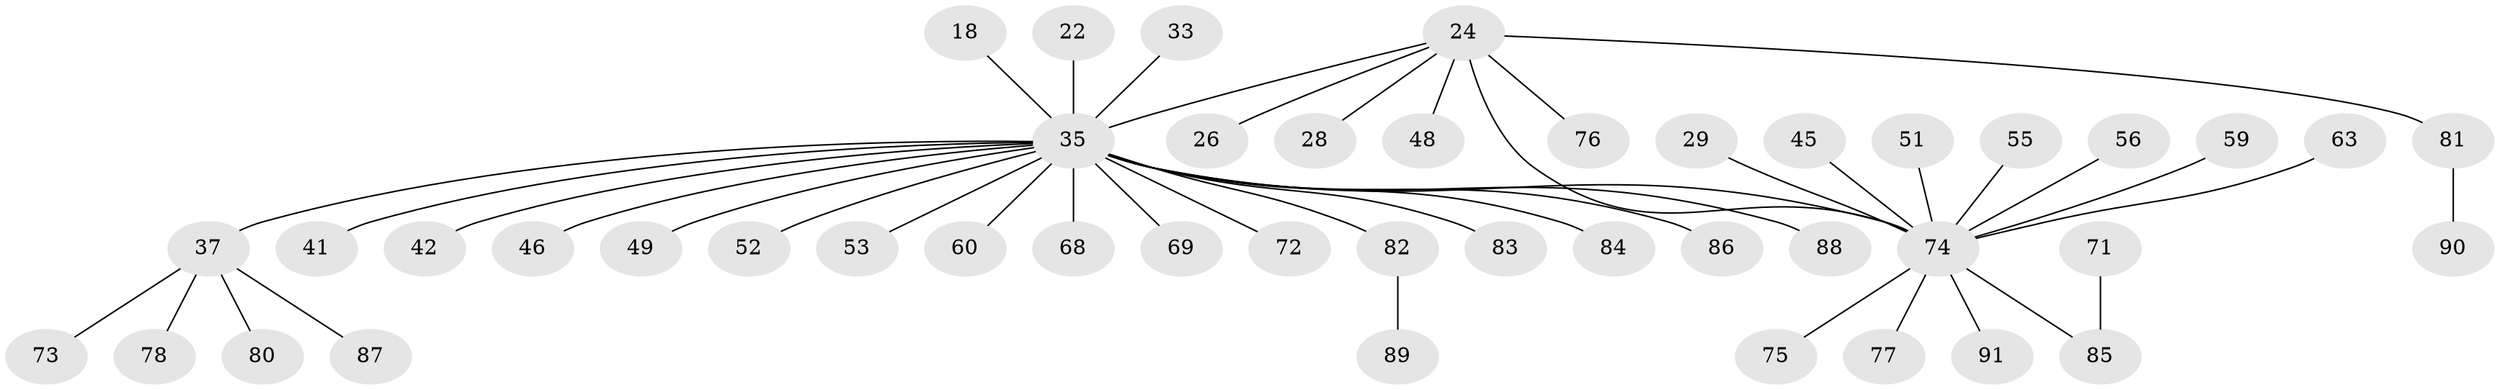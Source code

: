 // original degree distribution, {16: 0.01098901098901099, 2: 0.16483516483516483, 6: 0.02197802197802198, 1: 0.6373626373626373, 5: 0.03296703296703297, 14: 0.01098901098901099, 10: 0.01098901098901099, 3: 0.04395604395604396, 4: 0.054945054945054944, 7: 0.01098901098901099}
// Generated by graph-tools (version 1.1) at 2025/48/03/09/25 04:48:03]
// undirected, 45 vertices, 45 edges
graph export_dot {
graph [start="1"]
  node [color=gray90,style=filled];
  18;
  22;
  24 [super="+14"];
  26;
  28;
  29;
  33;
  35 [super="+21+31+27+1"];
  37 [super="+17"];
  41;
  42;
  45;
  46;
  48;
  49;
  51;
  52;
  53 [super="+11"];
  55;
  56;
  59;
  60;
  63 [super="+32"];
  68 [super="+43"];
  69;
  71;
  72;
  73;
  74 [super="+67+6+47"];
  75 [super="+65"];
  76;
  77;
  78;
  80 [super="+25+36+39+40+62+66"];
  81 [super="+38"];
  82 [super="+5+44+70+79"];
  83 [super="+50+61"];
  84 [super="+57"];
  85 [super="+64"];
  86 [super="+54"];
  87;
  88 [super="+16"];
  89;
  90;
  91 [super="+58"];
  18 -- 35;
  22 -- 35;
  24 -- 26;
  24 -- 76;
  24 -- 48;
  24 -- 28;
  24 -- 81;
  24 -- 35;
  24 -- 74 [weight=2];
  29 -- 74;
  33 -- 35;
  35 -- 69;
  35 -- 37 [weight=4];
  35 -- 46;
  35 -- 49;
  35 -- 52;
  35 -- 60;
  35 -- 74 [weight=3];
  35 -- 72;
  35 -- 41;
  35 -- 42;
  35 -- 82;
  35 -- 83;
  35 -- 53;
  35 -- 88;
  35 -- 68;
  35 -- 86;
  35 -- 84;
  37 -- 73;
  37 -- 87;
  37 -- 80;
  37 -- 78;
  45 -- 74;
  51 -- 74;
  55 -- 74;
  56 -- 74;
  59 -- 74;
  63 -- 74;
  71 -- 85;
  74 -- 77;
  74 -- 85;
  74 -- 91;
  74 -- 75;
  81 -- 90;
  82 -- 89;
}
